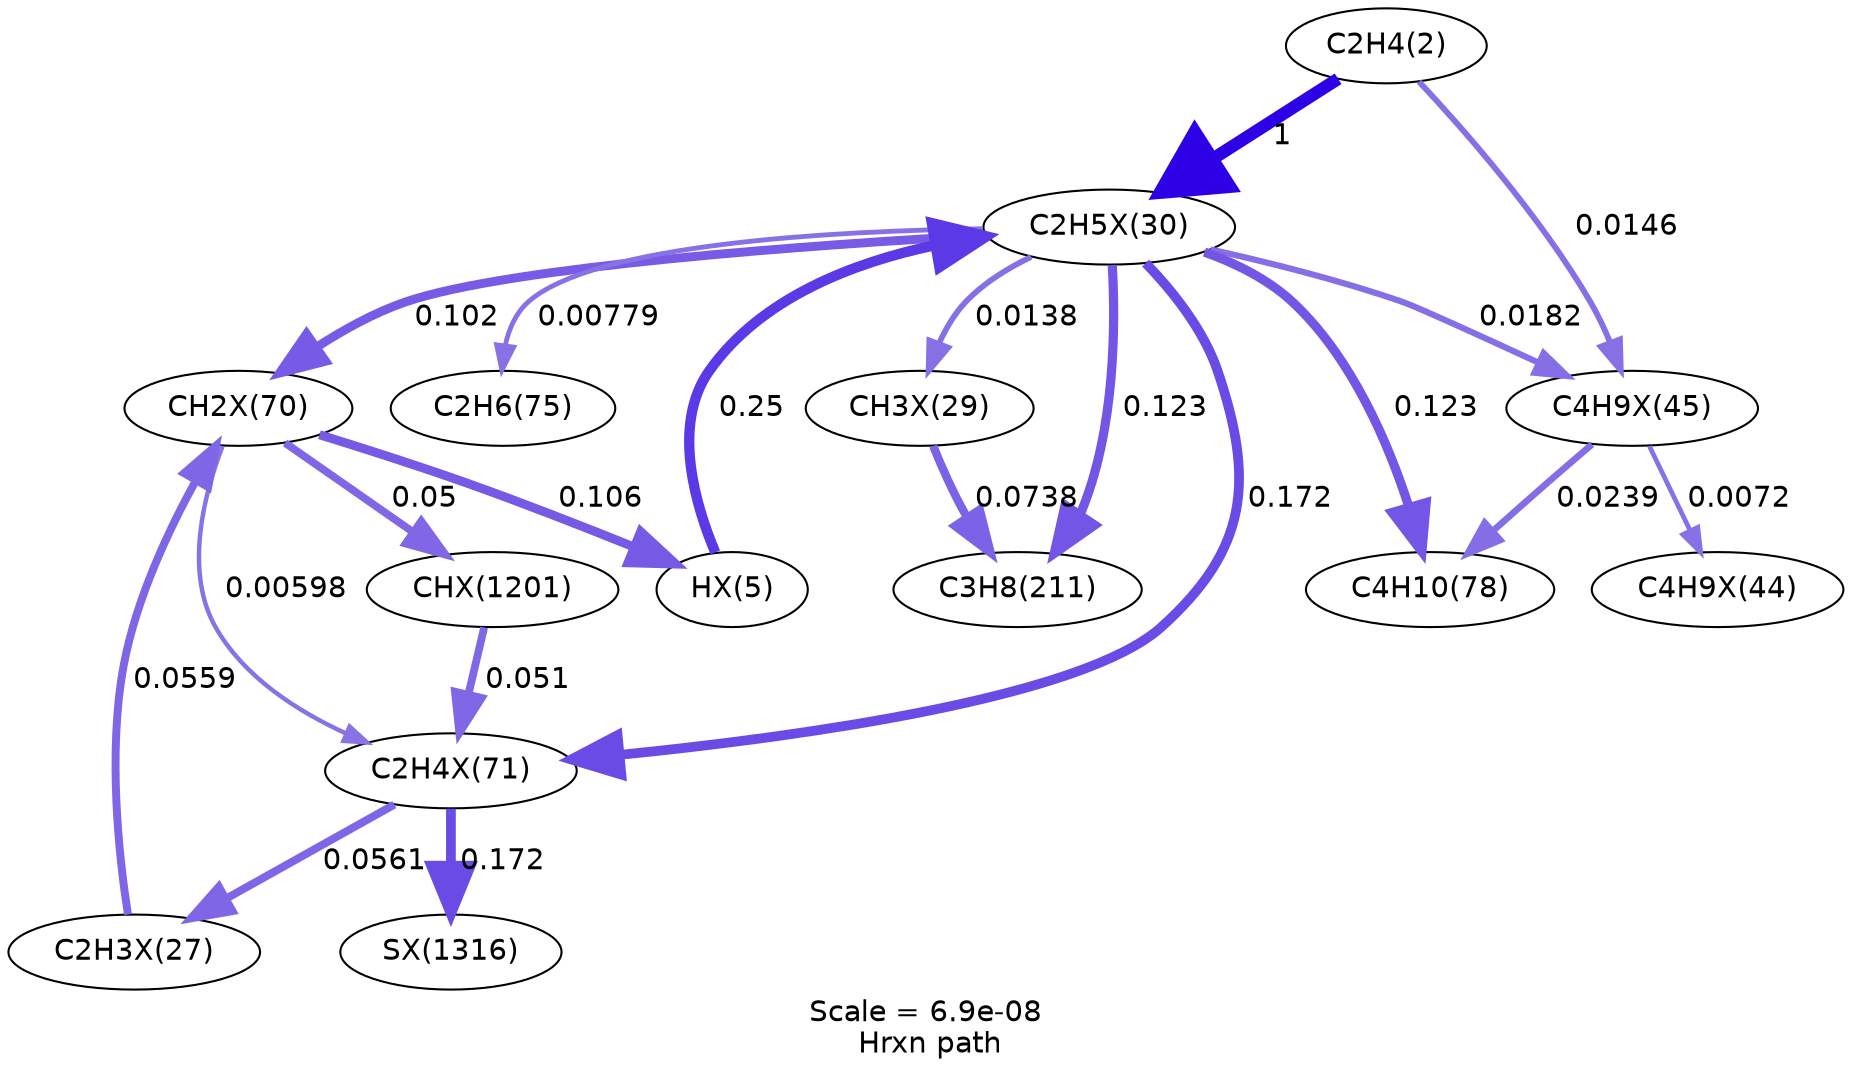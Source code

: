 digraph reaction_paths {
center=1;
s5 -> s31[fontname="Helvetica", style="setlinewidth(6)", arrowsize=3, color="0.7, 1.5, 0.9"
, label=" 1"];
s5 -> s37[fontname="Helvetica", style="setlinewidth(2.81)", arrowsize=1.4, color="0.7, 0.515, 0.9"
, label=" 0.0146"];
s28 -> s31[fontname="Helvetica", style="setlinewidth(4.95)", arrowsize=2.48, color="0.7, 0.75, 0.9"
, label=" 0.25"];
s43 -> s28[fontname="Helvetica", style="setlinewidth(4.3)", arrowsize=2.15, color="0.7, 0.606, 0.9"
, label=" 0.106"];
s29 -> s43[fontname="Helvetica", style="setlinewidth(3.82)", arrowsize=1.91, color="0.7, 0.556, 0.9"
, label=" 0.0559"];
s44 -> s29[fontname="Helvetica", style="setlinewidth(3.83)", arrowsize=1.91, color="0.7, 0.556, 0.9"
, label=" 0.0561"];
s31 -> s10[fontname="Helvetica", style="setlinewidth(4.42)", arrowsize=2.21, color="0.7, 0.623, 0.9"
, label=" 0.123"];
s31 -> s37[fontname="Helvetica", style="setlinewidth(2.97)", arrowsize=1.49, color="0.7, 0.518, 0.9"
, label=" 0.0182"];
s31 -> s9[fontname="Helvetica", style="setlinewidth(2.33)", arrowsize=1.17, color="0.7, 0.508, 0.9"
, label=" 0.00779"];
s31 -> s30[fontname="Helvetica", style="setlinewidth(2.76)", arrowsize=1.38, color="0.7, 0.514, 0.9"
, label=" 0.0138"];
s31 -> s43[fontname="Helvetica", style="setlinewidth(4.28)", arrowsize=2.14, color="0.7, 0.602, 0.9"
, label=" 0.102"];
s31 -> s44[fontname="Helvetica", style="setlinewidth(4.67)", arrowsize=2.33, color="0.7, 0.672, 0.9"
, label=" 0.172"];
s31 -> s17[fontname="Helvetica", style="setlinewidth(4.42)", arrowsize=2.21, color="0.7, 0.623, 0.9"
, label=" 0.123"];
s37 -> s10[fontname="Helvetica", style="setlinewidth(3.18)", arrowsize=1.59, color="0.7, 0.524, 0.9"
, label=" 0.0239"];
s37 -> s36[fontname="Helvetica", style="setlinewidth(2.28)", arrowsize=1.14, color="0.7, 0.507, 0.9"
, label=" 0.0072"];
s30 -> s17[fontname="Helvetica", style="setlinewidth(4.03)", arrowsize=2.02, color="0.7, 0.574, 0.9"
, label=" 0.0738"];
s43 -> s76[fontname="Helvetica", style="setlinewidth(3.74)", arrowsize=1.87, color="0.7, 0.55, 0.9"
, label=" 0.05"];
s43 -> s44[fontname="Helvetica", style="setlinewidth(2.14)", arrowsize=1.07, color="0.7, 0.506, 0.9"
, label=" 0.00598"];
s76 -> s44[fontname="Helvetica", style="setlinewidth(3.75)", arrowsize=1.88, color="0.7, 0.551, 0.9"
, label=" 0.051"];
s44 -> s78[fontname="Helvetica", style="setlinewidth(4.67)", arrowsize=2.33, color="0.7, 0.672, 0.9"
, label=" 0.172"];
s5 [ fontname="Helvetica", label="C2H4(2)"];
s9 [ fontname="Helvetica", label="C2H6(75)"];
s10 [ fontname="Helvetica", label="C4H10(78)"];
s17 [ fontname="Helvetica", label="C3H8(211)"];
s28 [ fontname="Helvetica", label="HX(5)"];
s29 [ fontname="Helvetica", label="C2H3X(27)"];
s30 [ fontname="Helvetica", label="CH3X(29)"];
s31 [ fontname="Helvetica", label="C2H5X(30)"];
s36 [ fontname="Helvetica", label="C4H9X(44)"];
s37 [ fontname="Helvetica", label="C4H9X(45)"];
s43 [ fontname="Helvetica", label="CH2X(70)"];
s44 [ fontname="Helvetica", label="C2H4X(71)"];
s76 [ fontname="Helvetica", label="CHX(1201)"];
s78 [ fontname="Helvetica", label="SX(1316)"];
 label = "Scale = 6.9e-08\l Hrxn path";
 fontname = "Helvetica";
}
